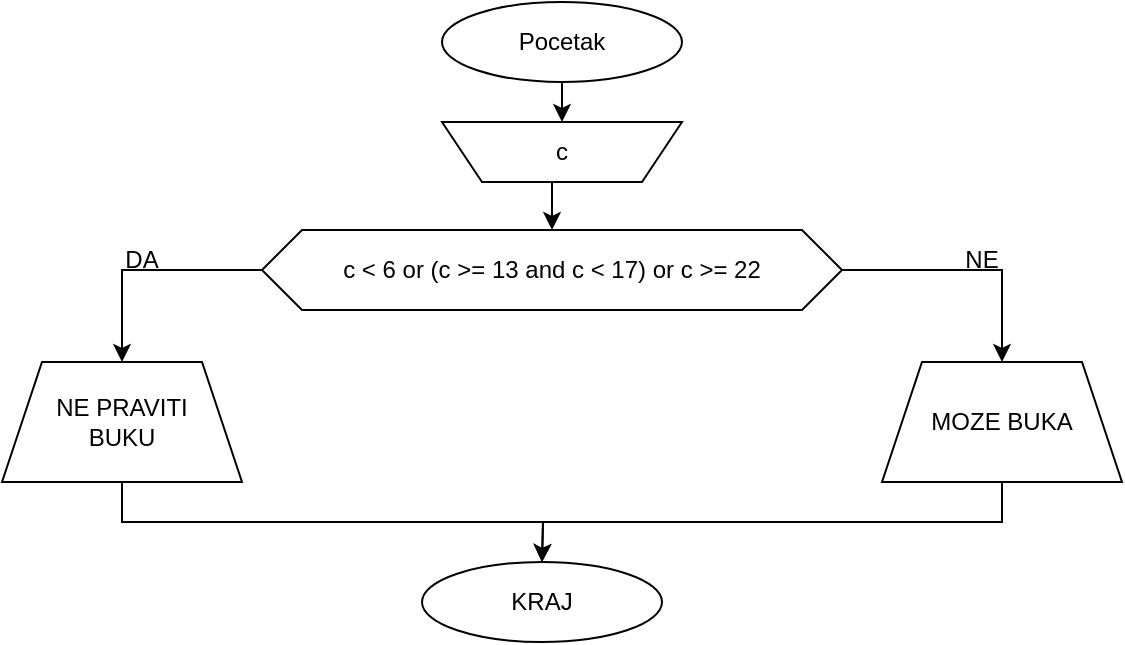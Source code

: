 <mxfile version="24.7.17">
  <diagram name="Page-1" id="z8eHexN5VVQvxoEpqP-k">
    <mxGraphModel dx="724" dy="384" grid="1" gridSize="10" guides="1" tooltips="1" connect="1" arrows="1" fold="1" page="1" pageScale="1" pageWidth="850" pageHeight="1100" math="0" shadow="0">
      <root>
        <mxCell id="0" />
        <mxCell id="1" parent="0" />
        <mxCell id="vHU9nxCT_oIl5h3iTPz0-4" style="edgeStyle=orthogonalEdgeStyle;rounded=0;orthogonalLoop=1;jettySize=auto;html=1;exitX=0.5;exitY=1;exitDx=0;exitDy=0;entryX=0.5;entryY=0;entryDx=0;entryDy=0;" edge="1" parent="1" source="vHU9nxCT_oIl5h3iTPz0-1" target="vHU9nxCT_oIl5h3iTPz0-3">
          <mxGeometry relative="1" as="geometry" />
        </mxCell>
        <mxCell id="vHU9nxCT_oIl5h3iTPz0-1" value="Pocetak" style="ellipse;whiteSpace=wrap;html=1;" vertex="1" parent="1">
          <mxGeometry x="350" y="110" width="120" height="40" as="geometry" />
        </mxCell>
        <mxCell id="vHU9nxCT_oIl5h3iTPz0-2" value="" style="shape=trapezoid;perimeter=trapezoidPerimeter;whiteSpace=wrap;html=1;fixedSize=1;rotation=-180;" vertex="1" parent="1">
          <mxGeometry x="350" y="170" width="120" height="30" as="geometry" />
        </mxCell>
        <mxCell id="vHU9nxCT_oIl5h3iTPz0-3" value="c" style="text;html=1;align=center;verticalAlign=middle;whiteSpace=wrap;rounded=0;" vertex="1" parent="1">
          <mxGeometry x="380" y="170" width="60" height="30" as="geometry" />
        </mxCell>
        <mxCell id="vHU9nxCT_oIl5h3iTPz0-10" style="edgeStyle=orthogonalEdgeStyle;rounded=0;orthogonalLoop=1;jettySize=auto;html=1;exitX=0;exitY=0.5;exitDx=0;exitDy=0;entryX=0.5;entryY=0;entryDx=0;entryDy=0;" edge="1" parent="1" source="vHU9nxCT_oIl5h3iTPz0-5" target="vHU9nxCT_oIl5h3iTPz0-9">
          <mxGeometry relative="1" as="geometry" />
        </mxCell>
        <mxCell id="vHU9nxCT_oIl5h3iTPz0-14" style="edgeStyle=orthogonalEdgeStyle;rounded=0;orthogonalLoop=1;jettySize=auto;html=1;exitX=1;exitY=0.5;exitDx=0;exitDy=0;entryX=0.5;entryY=0;entryDx=0;entryDy=0;" edge="1" parent="1" source="vHU9nxCT_oIl5h3iTPz0-5" target="vHU9nxCT_oIl5h3iTPz0-13">
          <mxGeometry relative="1" as="geometry" />
        </mxCell>
        <mxCell id="vHU9nxCT_oIl5h3iTPz0-5" value="c &amp;lt; 6 or (c &amp;gt;= 13 and c &amp;lt; 17) or c &amp;gt;= 22" style="shape=hexagon;perimeter=hexagonPerimeter2;whiteSpace=wrap;html=1;fixedSize=1;" vertex="1" parent="1">
          <mxGeometry x="260" y="224" width="290" height="40" as="geometry" />
        </mxCell>
        <mxCell id="vHU9nxCT_oIl5h3iTPz0-7" style="edgeStyle=orthogonalEdgeStyle;rounded=0;orthogonalLoop=1;jettySize=auto;html=1;exitX=0.5;exitY=1;exitDx=0;exitDy=0;" edge="1" parent="1" source="vHU9nxCT_oIl5h3iTPz0-5" target="vHU9nxCT_oIl5h3iTPz0-5">
          <mxGeometry relative="1" as="geometry" />
        </mxCell>
        <mxCell id="vHU9nxCT_oIl5h3iTPz0-8" style="edgeStyle=orthogonalEdgeStyle;rounded=0;orthogonalLoop=1;jettySize=auto;html=1;exitX=0.5;exitY=1;exitDx=0;exitDy=0;entryX=0.5;entryY=0;entryDx=0;entryDy=0;" edge="1" parent="1" source="vHU9nxCT_oIl5h3iTPz0-3" target="vHU9nxCT_oIl5h3iTPz0-5">
          <mxGeometry relative="1" as="geometry" />
        </mxCell>
        <mxCell id="vHU9nxCT_oIl5h3iTPz0-17" style="edgeStyle=orthogonalEdgeStyle;rounded=0;orthogonalLoop=1;jettySize=auto;html=1;exitX=0.5;exitY=1;exitDx=0;exitDy=0;" edge="1" parent="1" source="vHU9nxCT_oIl5h3iTPz0-9">
          <mxGeometry relative="1" as="geometry">
            <mxPoint x="400" y="390.0" as="targetPoint" />
          </mxGeometry>
        </mxCell>
        <mxCell id="vHU9nxCT_oIl5h3iTPz0-9" value="NE PRAVITI&lt;div&gt;BUKU&lt;/div&gt;" style="shape=trapezoid;perimeter=trapezoidPerimeter;whiteSpace=wrap;html=1;fixedSize=1;" vertex="1" parent="1">
          <mxGeometry x="130" y="290" width="120" height="60" as="geometry" />
        </mxCell>
        <mxCell id="vHU9nxCT_oIl5h3iTPz0-18" style="edgeStyle=orthogonalEdgeStyle;rounded=0;orthogonalLoop=1;jettySize=auto;html=1;exitX=0.5;exitY=1;exitDx=0;exitDy=0;" edge="1" parent="1" source="vHU9nxCT_oIl5h3iTPz0-13">
          <mxGeometry relative="1" as="geometry">
            <mxPoint x="400" y="390.0" as="targetPoint" />
          </mxGeometry>
        </mxCell>
        <mxCell id="vHU9nxCT_oIl5h3iTPz0-13" value="MOZE BUKA" style="shape=trapezoid;perimeter=trapezoidPerimeter;whiteSpace=wrap;html=1;fixedSize=1;" vertex="1" parent="1">
          <mxGeometry x="570" y="290" width="120" height="60" as="geometry" />
        </mxCell>
        <mxCell id="vHU9nxCT_oIl5h3iTPz0-15" value="DA" style="text;html=1;align=center;verticalAlign=middle;whiteSpace=wrap;rounded=0;" vertex="1" parent="1">
          <mxGeometry x="170" y="224" width="60" height="30" as="geometry" />
        </mxCell>
        <mxCell id="vHU9nxCT_oIl5h3iTPz0-16" value="NE" style="text;html=1;align=center;verticalAlign=middle;whiteSpace=wrap;rounded=0;" vertex="1" parent="1">
          <mxGeometry x="590" y="224" width="60" height="30" as="geometry" />
        </mxCell>
        <mxCell id="vHU9nxCT_oIl5h3iTPz0-19" value="KRAJ" style="ellipse;whiteSpace=wrap;html=1;" vertex="1" parent="1">
          <mxGeometry x="340" y="390" width="120" height="40" as="geometry" />
        </mxCell>
      </root>
    </mxGraphModel>
  </diagram>
</mxfile>
